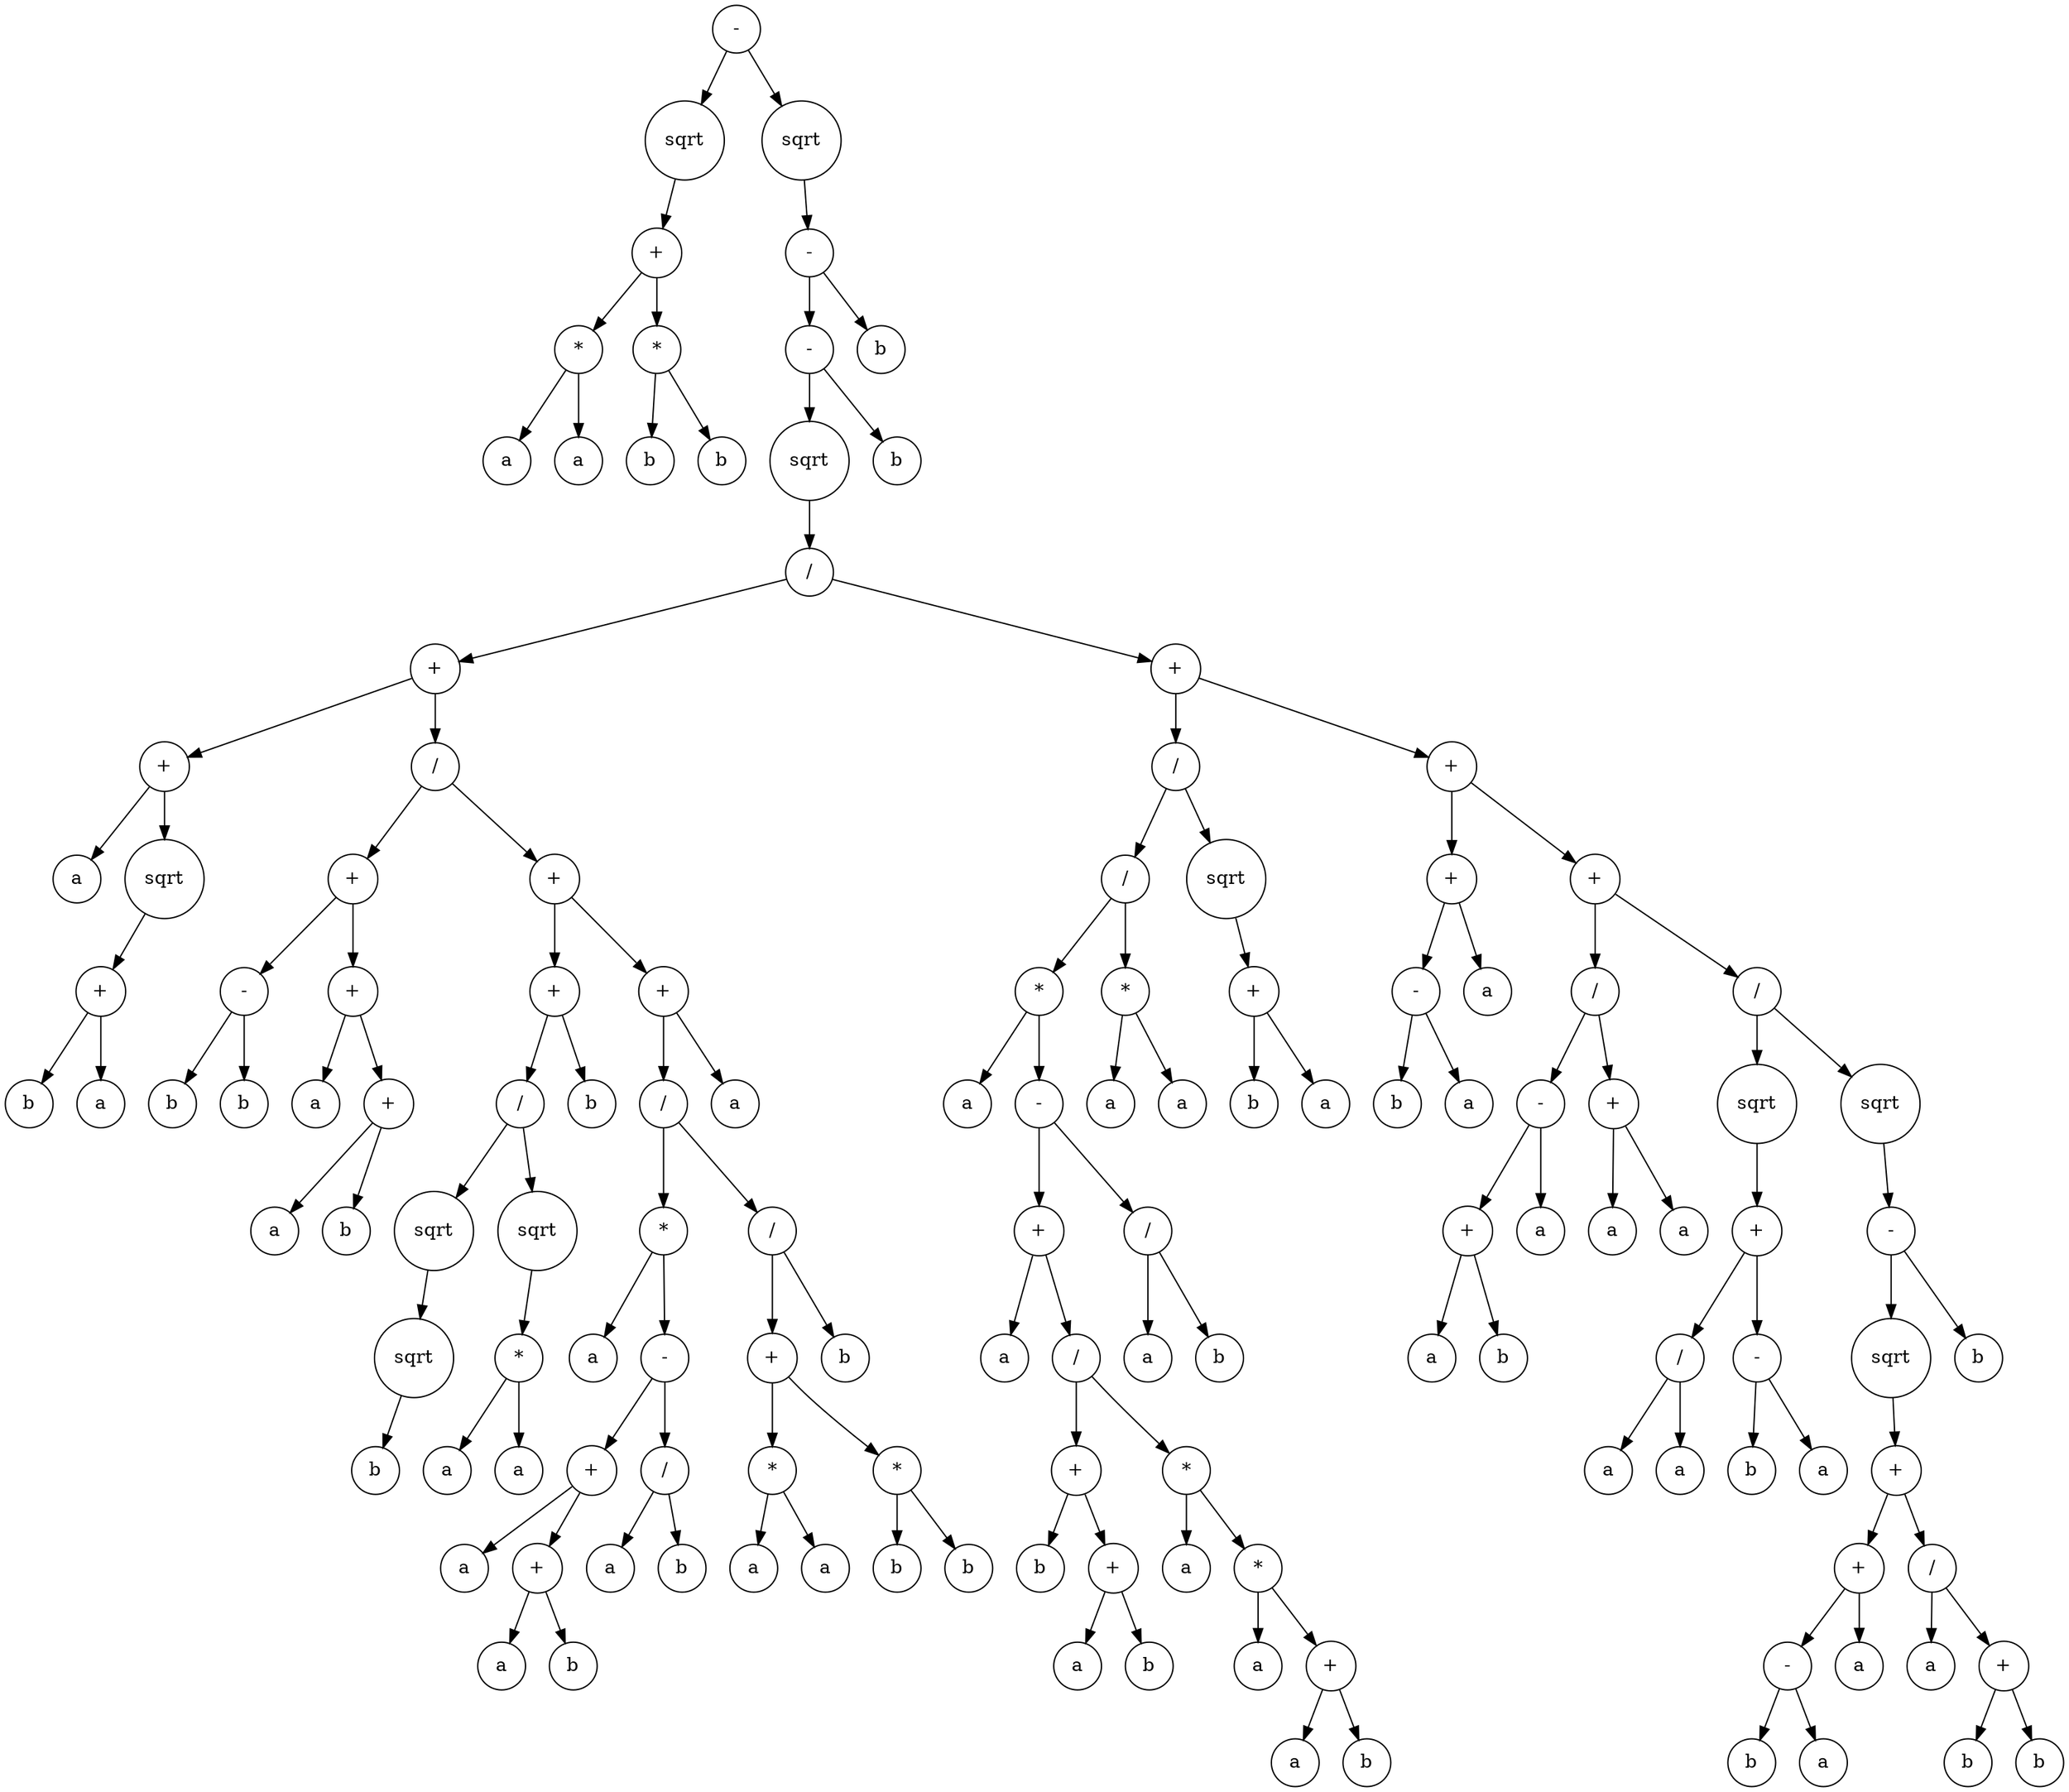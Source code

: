 digraph g {
graph [ordering=out];
node [shape=circle];
n[label = "-"];
n0[label = "sqrt"];
n00[label = "+"];
n000[label = "*"];
n0000[label = "a"];
n000 -> n0000;
n0001[label = "a"];
n000 -> n0001;
n00 -> n000;
n001[label = "*"];
n0010[label = "b"];
n001 -> n0010;
n0011[label = "b"];
n001 -> n0011;
n00 -> n001;
n0 -> n00;
n -> n0;
n1[label = "sqrt"];
n10[label = "-"];
n100[label = "-"];
n1000[label = "sqrt"];
n10000[label = "/"];
n100000[label = "+"];
n1000000[label = "+"];
n10000000[label = "a"];
n1000000 -> n10000000;
n10000001[label = "sqrt"];
n100000010[label = "+"];
n1000000100[label = "b"];
n100000010 -> n1000000100;
n1000000101[label = "a"];
n100000010 -> n1000000101;
n10000001 -> n100000010;
n1000000 -> n10000001;
n100000 -> n1000000;
n1000001[label = "/"];
n10000010[label = "+"];
n100000100[label = "-"];
n1000001000[label = "b"];
n100000100 -> n1000001000;
n1000001001[label = "b"];
n100000100 -> n1000001001;
n10000010 -> n100000100;
n100000101[label = "+"];
n1000001010[label = "a"];
n100000101 -> n1000001010;
n1000001011[label = "+"];
n10000010110[label = "a"];
n1000001011 -> n10000010110;
n10000010111[label = "b"];
n1000001011 -> n10000010111;
n100000101 -> n1000001011;
n10000010 -> n100000101;
n1000001 -> n10000010;
n10000011[label = "+"];
n100000110[label = "+"];
n1000001100[label = "/"];
n10000011000[label = "sqrt"];
n100000110000[label = "sqrt"];
n1000001100000[label = "b"];
n100000110000 -> n1000001100000;
n10000011000 -> n100000110000;
n1000001100 -> n10000011000;
n10000011001[label = "sqrt"];
n100000110010[label = "*"];
n1000001100100[label = "a"];
n100000110010 -> n1000001100100;
n1000001100101[label = "a"];
n100000110010 -> n1000001100101;
n10000011001 -> n100000110010;
n1000001100 -> n10000011001;
n100000110 -> n1000001100;
n1000001101[label = "b"];
n100000110 -> n1000001101;
n10000011 -> n100000110;
n100000111[label = "+"];
n1000001110[label = "/"];
n10000011100[label = "*"];
n100000111000[label = "a"];
n10000011100 -> n100000111000;
n100000111001[label = "-"];
n1000001110010[label = "+"];
n10000011100100[label = "a"];
n1000001110010 -> n10000011100100;
n10000011100101[label = "+"];
n100000111001010[label = "a"];
n10000011100101 -> n100000111001010;
n100000111001011[label = "b"];
n10000011100101 -> n100000111001011;
n1000001110010 -> n10000011100101;
n100000111001 -> n1000001110010;
n1000001110011[label = "/"];
n10000011100110[label = "a"];
n1000001110011 -> n10000011100110;
n10000011100111[label = "b"];
n1000001110011 -> n10000011100111;
n100000111001 -> n1000001110011;
n10000011100 -> n100000111001;
n1000001110 -> n10000011100;
n10000011101[label = "/"];
n100000111010[label = "+"];
n1000001110100[label = "*"];
n10000011101000[label = "a"];
n1000001110100 -> n10000011101000;
n10000011101001[label = "a"];
n1000001110100 -> n10000011101001;
n100000111010 -> n1000001110100;
n1000001110101[label = "*"];
n10000011101010[label = "b"];
n1000001110101 -> n10000011101010;
n10000011101011[label = "b"];
n1000001110101 -> n10000011101011;
n100000111010 -> n1000001110101;
n10000011101 -> n100000111010;
n100000111011[label = "b"];
n10000011101 -> n100000111011;
n1000001110 -> n10000011101;
n100000111 -> n1000001110;
n1000001111[label = "a"];
n100000111 -> n1000001111;
n10000011 -> n100000111;
n1000001 -> n10000011;
n100000 -> n1000001;
n10000 -> n100000;
n100001[label = "+"];
n1000010[label = "/"];
n10000100[label = "/"];
n100001000[label = "*"];
n1000010000[label = "a"];
n100001000 -> n1000010000;
n1000010001[label = "-"];
n10000100010[label = "+"];
n100001000100[label = "a"];
n10000100010 -> n100001000100;
n100001000101[label = "/"];
n1000010001010[label = "+"];
n10000100010100[label = "b"];
n1000010001010 -> n10000100010100;
n10000100010101[label = "+"];
n100001000101010[label = "a"];
n10000100010101 -> n100001000101010;
n100001000101011[label = "b"];
n10000100010101 -> n100001000101011;
n1000010001010 -> n10000100010101;
n100001000101 -> n1000010001010;
n1000010001011[label = "*"];
n10000100010110[label = "a"];
n1000010001011 -> n10000100010110;
n10000100010111[label = "*"];
n100001000101110[label = "a"];
n10000100010111 -> n100001000101110;
n100001000101111[label = "+"];
n1000010001011110[label = "a"];
n100001000101111 -> n1000010001011110;
n1000010001011111[label = "b"];
n100001000101111 -> n1000010001011111;
n10000100010111 -> n100001000101111;
n1000010001011 -> n10000100010111;
n100001000101 -> n1000010001011;
n10000100010 -> n100001000101;
n1000010001 -> n10000100010;
n10000100011[label = "/"];
n100001000110[label = "a"];
n10000100011 -> n100001000110;
n100001000111[label = "b"];
n10000100011 -> n100001000111;
n1000010001 -> n10000100011;
n100001000 -> n1000010001;
n10000100 -> n100001000;
n100001001[label = "*"];
n1000010010[label = "a"];
n100001001 -> n1000010010;
n1000010011[label = "a"];
n100001001 -> n1000010011;
n10000100 -> n100001001;
n1000010 -> n10000100;
n10000101[label = "sqrt"];
n100001010[label = "+"];
n1000010100[label = "b"];
n100001010 -> n1000010100;
n1000010101[label = "a"];
n100001010 -> n1000010101;
n10000101 -> n100001010;
n1000010 -> n10000101;
n100001 -> n1000010;
n1000011[label = "+"];
n10000110[label = "+"];
n100001100[label = "-"];
n1000011000[label = "b"];
n100001100 -> n1000011000;
n1000011001[label = "a"];
n100001100 -> n1000011001;
n10000110 -> n100001100;
n100001101[label = "a"];
n10000110 -> n100001101;
n1000011 -> n10000110;
n10000111[label = "+"];
n100001110[label = "/"];
n1000011100[label = "-"];
n10000111000[label = "+"];
n100001110000[label = "a"];
n10000111000 -> n100001110000;
n100001110001[label = "b"];
n10000111000 -> n100001110001;
n1000011100 -> n10000111000;
n10000111001[label = "a"];
n1000011100 -> n10000111001;
n100001110 -> n1000011100;
n1000011101[label = "+"];
n10000111010[label = "a"];
n1000011101 -> n10000111010;
n10000111011[label = "a"];
n1000011101 -> n10000111011;
n100001110 -> n1000011101;
n10000111 -> n100001110;
n100001111[label = "/"];
n1000011110[label = "sqrt"];
n10000111100[label = "+"];
n100001111000[label = "/"];
n1000011110000[label = "a"];
n100001111000 -> n1000011110000;
n1000011110001[label = "a"];
n100001111000 -> n1000011110001;
n10000111100 -> n100001111000;
n100001111001[label = "-"];
n1000011110010[label = "b"];
n100001111001 -> n1000011110010;
n1000011110011[label = "a"];
n100001111001 -> n1000011110011;
n10000111100 -> n100001111001;
n1000011110 -> n10000111100;
n100001111 -> n1000011110;
n1000011111[label = "sqrt"];
n10000111110[label = "-"];
n100001111100[label = "sqrt"];
n1000011111000[label = "+"];
n10000111110000[label = "+"];
n100001111100000[label = "-"];
n1000011111000000[label = "b"];
n100001111100000 -> n1000011111000000;
n1000011111000001[label = "a"];
n100001111100000 -> n1000011111000001;
n10000111110000 -> n100001111100000;
n100001111100001[label = "a"];
n10000111110000 -> n100001111100001;
n1000011111000 -> n10000111110000;
n10000111110001[label = "/"];
n100001111100010[label = "a"];
n10000111110001 -> n100001111100010;
n100001111100011[label = "+"];
n1000011111000110[label = "b"];
n100001111100011 -> n1000011111000110;
n1000011111000111[label = "b"];
n100001111100011 -> n1000011111000111;
n10000111110001 -> n100001111100011;
n1000011111000 -> n10000111110001;
n100001111100 -> n1000011111000;
n10000111110 -> n100001111100;
n100001111101[label = "b"];
n10000111110 -> n100001111101;
n1000011111 -> n10000111110;
n100001111 -> n1000011111;
n10000111 -> n100001111;
n1000011 -> n10000111;
n100001 -> n1000011;
n10000 -> n100001;
n1000 -> n10000;
n100 -> n1000;
n1001[label = "b"];
n100 -> n1001;
n10 -> n100;
n101[label = "b"];
n10 -> n101;
n1 -> n10;
n -> n1;
}
